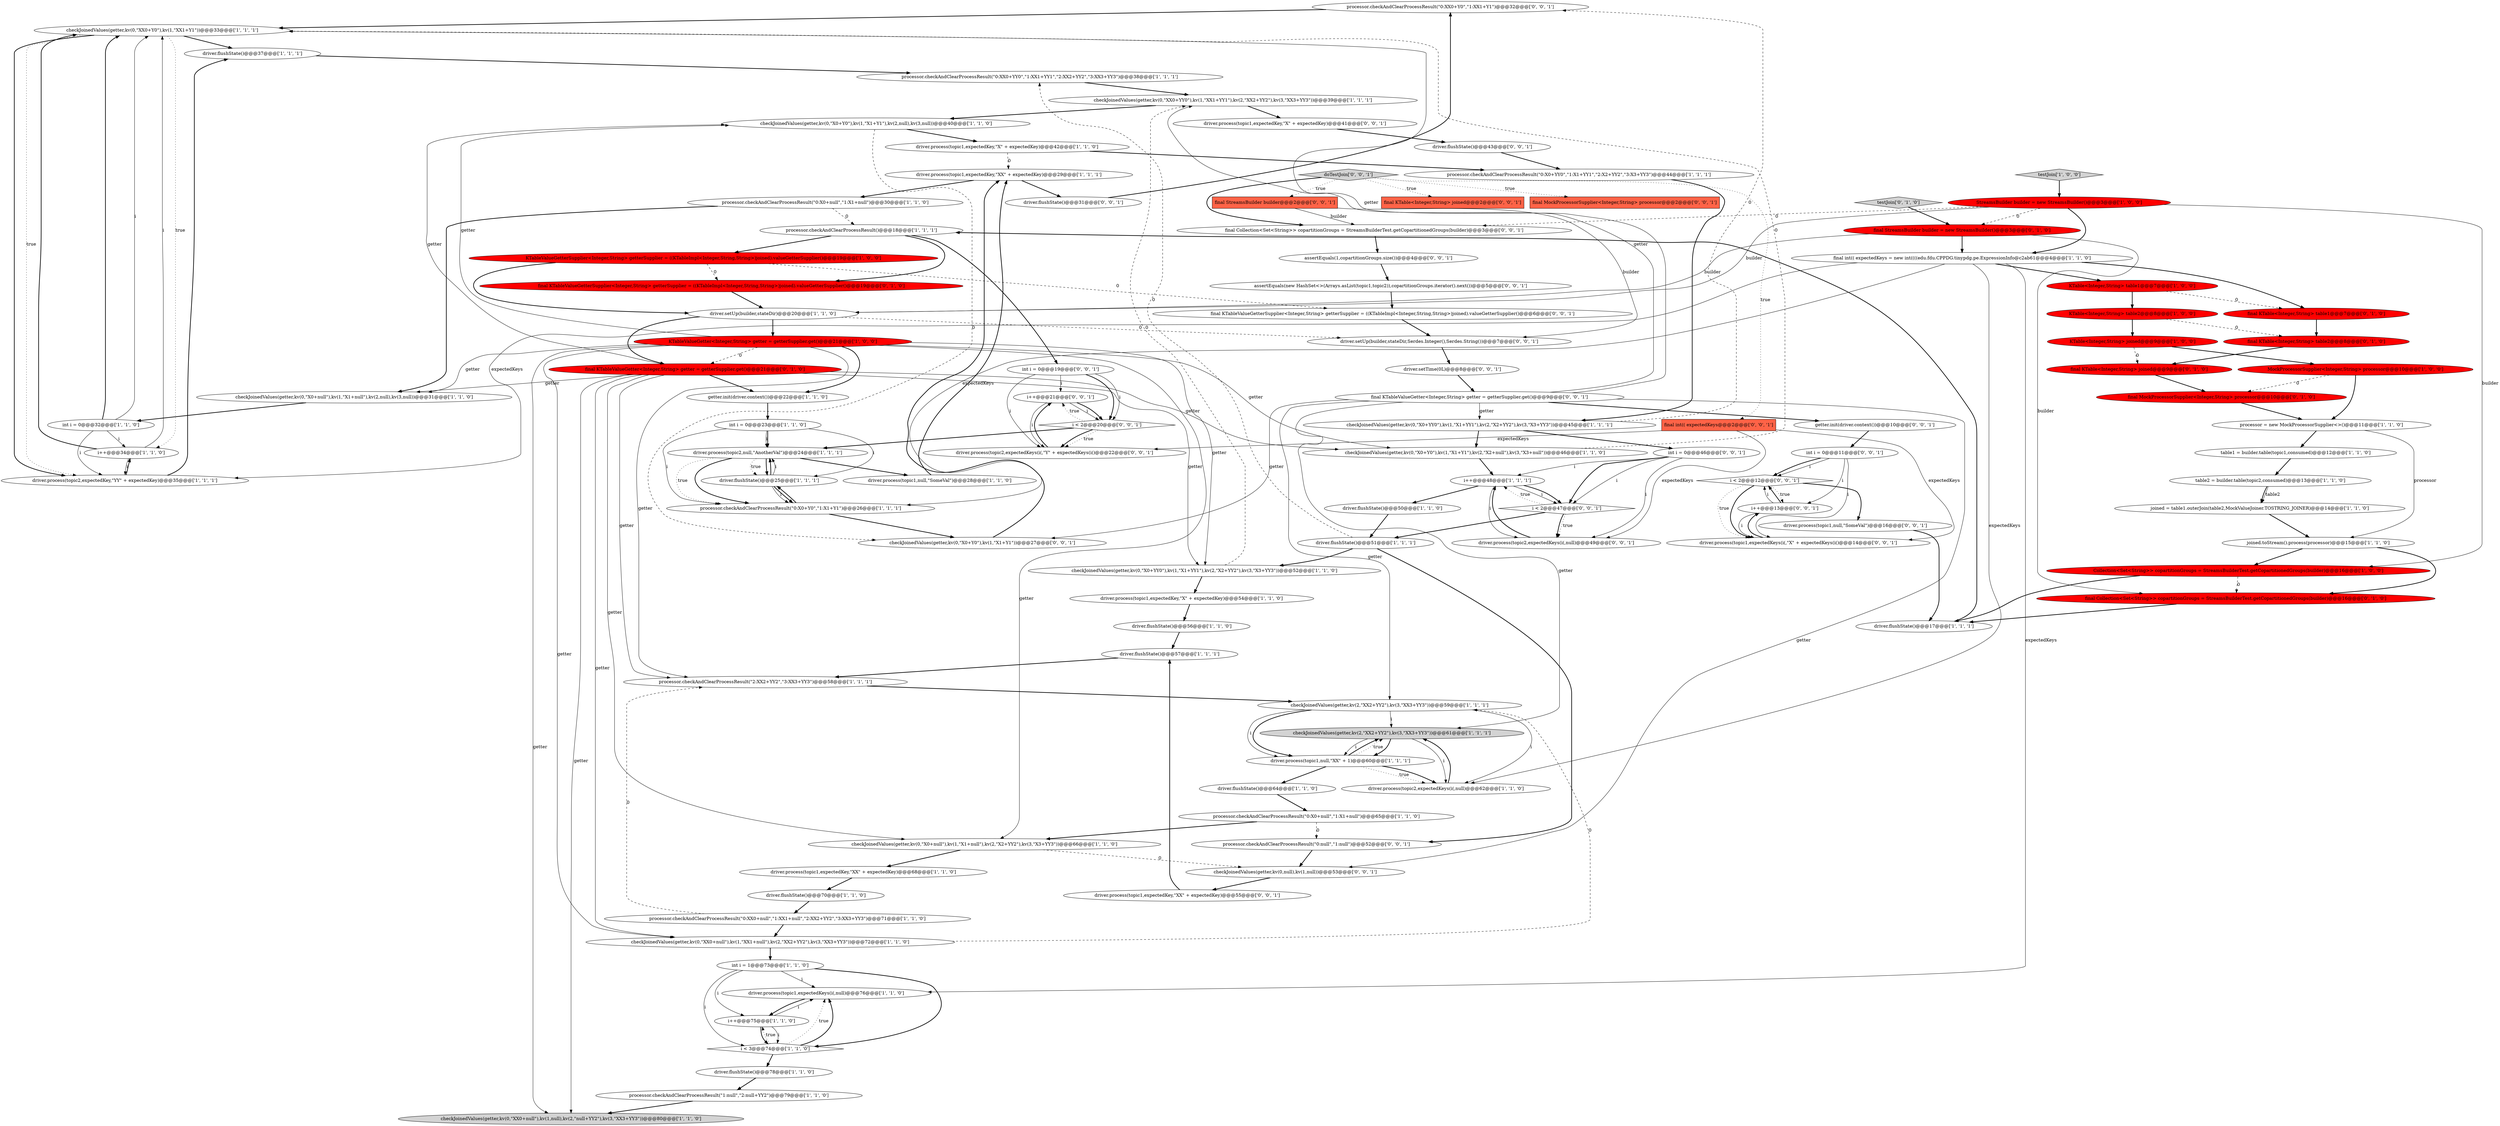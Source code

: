 digraph {
104 [style = filled, label = "processor.checkAndClearProcessResult(\"0:XX0+Y0\",\"1:XX1+Y1\")@@@32@@@['0', '0', '1']", fillcolor = white, shape = ellipse image = "AAA0AAABBB3BBB"];
105 [style = filled, label = "driver.process(topic1,expectedKey,\"X\" + expectedKey)@@@41@@@['0', '0', '1']", fillcolor = white, shape = ellipse image = "AAA0AAABBB3BBB"];
57 [style = filled, label = "KTableValueGetterSupplier<Integer,String> getterSupplier = ((KTableImpl<Integer,String,String>)joined).valueGetterSupplier()@@@19@@@['1', '0', '0']", fillcolor = red, shape = ellipse image = "AAA1AAABBB1BBB"];
71 [style = filled, label = "final KTable<Integer,String> joined@@@9@@@['0', '1', '0']", fillcolor = red, shape = ellipse image = "AAA1AAABBB2BBB"];
18 [style = filled, label = "checkJoinedValues(getter,kv(0,\"X0+null\"),kv(1,\"X1+null\"),kv(2,\"X2+YY2\"),kv(3,\"X3+YY3\"))@@@66@@@['1', '1', '0']", fillcolor = white, shape = ellipse image = "AAA0AAABBB1BBB"];
38 [style = filled, label = "checkJoinedValues(getter,kv(0,\"X0+YY0\"),kv(1,\"X1+YY1\"),kv(2,\"X2+YY2\"),kv(3,\"X3+YY3\"))@@@52@@@['1', '1', '0']", fillcolor = white, shape = ellipse image = "AAA0AAABBB1BBB"];
1 [style = filled, label = "driver.flushState()@@@78@@@['1', '1', '0']", fillcolor = white, shape = ellipse image = "AAA0AAABBB1BBB"];
50 [style = filled, label = "driver.flushState()@@@51@@@['1', '1', '1']", fillcolor = white, shape = ellipse image = "AAA0AAABBB1BBB"];
19 [style = filled, label = "checkJoinedValues(getter,kv(0,\"XX0+null\"),kv(1,\"XX1+null\"),kv(2,\"XX2+YY2\"),kv(3,\"XX3+YY3\"))@@@72@@@['1', '1', '0']", fillcolor = white, shape = ellipse image = "AAA0AAABBB1BBB"];
35 [style = filled, label = "driver.process(topic1,expectedKey,\"X\" + expectedKey)@@@42@@@['1', '1', '0']", fillcolor = white, shape = ellipse image = "AAA0AAABBB1BBB"];
43 [style = filled, label = "checkJoinedValues(getter,kv(2,\"XX2+YY2\"),kv(3,\"XX3+YY3\"))@@@61@@@['1', '1', '1']", fillcolor = lightgray, shape = ellipse image = "AAA0AAABBB1BBB"];
52 [style = filled, label = "driver.process(topic2,null,\"AnotherVal\")@@@24@@@['1', '1', '1']", fillcolor = white, shape = ellipse image = "AAA0AAABBB1BBB"];
61 [style = filled, label = "driver.process(topic1,null,\"SomeVal\")@@@28@@@['1', '1', '0']", fillcolor = white, shape = ellipse image = "AAA0AAABBB1BBB"];
99 [style = filled, label = "i < 2@@@12@@@['0', '0', '1']", fillcolor = white, shape = diamond image = "AAA0AAABBB3BBB"];
59 [style = filled, label = "KTable<Integer,String> table2@@@8@@@['1', '0', '0']", fillcolor = red, shape = ellipse image = "AAA1AAABBB1BBB"];
26 [style = filled, label = "driver.process(topic1,expectedKey,\"XX\" + expectedKey)@@@29@@@['1', '1', '1']", fillcolor = white, shape = ellipse image = "AAA0AAABBB1BBB"];
12 [style = filled, label = "table1 = builder.table(topic1,consumed)@@@12@@@['1', '1', '0']", fillcolor = white, shape = ellipse image = "AAA0AAABBB1BBB"];
106 [style = filled, label = "checkJoinedValues(getter,kv(0,null),kv(1,null))@@@53@@@['0', '0', '1']", fillcolor = white, shape = ellipse image = "AAA0AAABBB3BBB"];
101 [style = filled, label = "final StreamsBuilder builder@@@2@@@['0', '0', '1']", fillcolor = tomato, shape = box image = "AAA0AAABBB3BBB"];
45 [style = filled, label = "joined.toStream().process(processor)@@@15@@@['1', '1', '0']", fillcolor = white, shape = ellipse image = "AAA0AAABBB1BBB"];
76 [style = filled, label = "final Collection<Set<String>> copartitionGroups = StreamsBuilderTest.getCopartitionedGroups(builder)@@@3@@@['0', '0', '1']", fillcolor = white, shape = ellipse image = "AAA0AAABBB3BBB"];
87 [style = filled, label = "int i = 0@@@46@@@['0', '0', '1']", fillcolor = white, shape = ellipse image = "AAA0AAABBB3BBB"];
13 [style = filled, label = "checkJoinedValues(getter,kv(0,\"XX0+Y0\"),kv(1,\"XX1+Y1\"))@@@33@@@['1', '1', '1']", fillcolor = white, shape = ellipse image = "AAA0AAABBB1BBB"];
25 [style = filled, label = "driver.process(topic1,expectedKey,\"XX\" + expectedKey)@@@68@@@['1', '1', '0']", fillcolor = white, shape = ellipse image = "AAA0AAABBB1BBB"];
27 [style = filled, label = "checkJoinedValues(getter,kv(0,\"XX0+null\"),kv(1,null),kv(2,\"null+YY2\"),kv(3,\"XX3+YY3\"))@@@80@@@['1', '1', '0']", fillcolor = lightgray, shape = ellipse image = "AAA0AAABBB1BBB"];
41 [style = filled, label = "driver.flushState()@@@25@@@['1', '1', '1']", fillcolor = white, shape = ellipse image = "AAA0AAABBB1BBB"];
92 [style = filled, label = "i++@@@21@@@['0', '0', '1']", fillcolor = white, shape = ellipse image = "AAA0AAABBB3BBB"];
31 [style = filled, label = "driver.flushState()@@@17@@@['1', '1', '1']", fillcolor = white, shape = ellipse image = "AAA0AAABBB1BBB"];
93 [style = filled, label = "i++@@@13@@@['0', '0', '1']", fillcolor = white, shape = ellipse image = "AAA0AAABBB3BBB"];
89 [style = filled, label = "driver.setTime(0L)@@@8@@@['0', '0', '1']", fillcolor = white, shape = ellipse image = "AAA0AAABBB3BBB"];
49 [style = filled, label = "int i = 1@@@73@@@['1', '1', '0']", fillcolor = white, shape = ellipse image = "AAA0AAABBB1BBB"];
85 [style = filled, label = "i < 2@@@20@@@['0', '0', '1']", fillcolor = white, shape = diamond image = "AAA0AAABBB3BBB"];
14 [style = filled, label = "i++@@@48@@@['1', '1', '1']", fillcolor = white, shape = ellipse image = "AAA0AAABBB1BBB"];
98 [style = filled, label = "assertEquals(new HashSet<>(Arrays.asList(topic1,topic2)),copartitionGroups.iterator().next())@@@5@@@['0', '0', '1']", fillcolor = white, shape = ellipse image = "AAA0AAABBB3BBB"];
96 [style = filled, label = "driver.flushState()@@@43@@@['0', '0', '1']", fillcolor = white, shape = ellipse image = "AAA0AAABBB3BBB"];
20 [style = filled, label = "processor.checkAndClearProcessResult(\"0:X0+Y0\",\"1:X1+Y1\")@@@26@@@['1', '1', '1']", fillcolor = white, shape = ellipse image = "AAA0AAABBB1BBB"];
94 [style = filled, label = "driver.process(topic1,expectedKeys(i(,\"X\" + expectedKeys(i()@@@14@@@['0', '0', '1']", fillcolor = white, shape = ellipse image = "AAA0AAABBB3BBB"];
5 [style = filled, label = "processor = new MockProcessorSupplier<>()@@@11@@@['1', '1', '0']", fillcolor = white, shape = ellipse image = "AAA0AAABBB1BBB"];
6 [style = filled, label = "processor.checkAndClearProcessResult(\"0:X0+YY0\",\"1:X1+YY1\",\"2:X2+YY2\",\"3:X3+YY3\")@@@44@@@['1', '1', '1']", fillcolor = white, shape = ellipse image = "AAA0AAABBB1BBB"];
36 [style = filled, label = "getter.init(driver.context())@@@22@@@['1', '1', '0']", fillcolor = white, shape = ellipse image = "AAA0AAABBB1BBB"];
51 [style = filled, label = "driver.flushState()@@@37@@@['1', '1', '1']", fillcolor = white, shape = ellipse image = "AAA0AAABBB1BBB"];
15 [style = filled, label = "KTable<Integer,String> joined@@@9@@@['1', '0', '0']", fillcolor = red, shape = ellipse image = "AAA1AAABBB1BBB"];
10 [style = filled, label = "processor.checkAndClearProcessResult()@@@18@@@['1', '1', '1']", fillcolor = white, shape = ellipse image = "AAA0AAABBB1BBB"];
80 [style = filled, label = "assertEquals(1,copartitionGroups.size())@@@4@@@['0', '0', '1']", fillcolor = white, shape = ellipse image = "AAA0AAABBB3BBB"];
7 [style = filled, label = "driver.process(topic1,expectedKeys(i(,null)@@@76@@@['1', '1', '0']", fillcolor = white, shape = ellipse image = "AAA0AAABBB1BBB"];
34 [style = filled, label = "checkJoinedValues(getter,kv(2,\"XX2+YY2\"),kv(3,\"XX3+YY3\"))@@@59@@@['1', '1', '1']", fillcolor = white, shape = ellipse image = "AAA0AAABBB1BBB"];
65 [style = filled, label = "final KTableValueGetter<Integer,String> getter = getterSupplier.get()@@@21@@@['0', '1', '0']", fillcolor = red, shape = ellipse image = "AAA1AAABBB2BBB"];
64 [style = filled, label = "checkJoinedValues(getter,kv(0,\"X0+null\"),kv(1,\"X1+null\"),kv(2,null),kv(3,null))@@@31@@@['1', '1', '0']", fillcolor = white, shape = ellipse image = "AAA0AAABBB1BBB"];
24 [style = filled, label = "KTable<Integer,String> table1@@@7@@@['1', '0', '0']", fillcolor = red, shape = ellipse image = "AAA1AAABBB1BBB"];
58 [style = filled, label = "i++@@@75@@@['1', '1', '0']", fillcolor = white, shape = ellipse image = "AAA0AAABBB1BBB"];
95 [style = filled, label = "i < 2@@@47@@@['0', '0', '1']", fillcolor = white, shape = diamond image = "AAA0AAABBB3BBB"];
54 [style = filled, label = "table2 = builder.table(topic2,consumed)@@@13@@@['1', '1', '0']", fillcolor = white, shape = ellipse image = "AAA0AAABBB1BBB"];
90 [style = filled, label = "driver.process(topic1,expectedKey,\"XX\" + expectedKey)@@@55@@@['0', '0', '1']", fillcolor = white, shape = ellipse image = "AAA0AAABBB3BBB"];
68 [style = filled, label = "final Collection<Set<String>> copartitionGroups = StreamsBuilderTest.getCopartitionedGroups(builder)@@@16@@@['0', '1', '0']", fillcolor = red, shape = ellipse image = "AAA1AAABBB2BBB"];
9 [style = filled, label = "checkJoinedValues(getter,kv(0,\"XX0+YY0\"),kv(1,\"XX1+YY1\"),kv(2,\"XX2+YY2\"),kv(3,\"XX3+YY3\"))@@@39@@@['1', '1', '1']", fillcolor = white, shape = ellipse image = "AAA0AAABBB1BBB"];
46 [style = filled, label = "driver.process(topic1,null,\"XX\" + 1)@@@60@@@['1', '1', '1']", fillcolor = white, shape = ellipse image = "AAA0AAABBB1BBB"];
86 [style = filled, label = "driver.setUp(builder,stateDir,Serdes.Integer(),Serdes.String())@@@7@@@['0', '0', '1']", fillcolor = white, shape = ellipse image = "AAA0AAABBB3BBB"];
23 [style = filled, label = "driver.flushState()@@@57@@@['1', '1', '1']", fillcolor = white, shape = ellipse image = "AAA0AAABBB1BBB"];
69 [style = filled, label = "final StreamsBuilder builder = new StreamsBuilder()@@@3@@@['0', '1', '0']", fillcolor = red, shape = ellipse image = "AAA1AAABBB2BBB"];
3 [style = filled, label = "checkJoinedValues(getter,kv(0,\"X0+Y0\"),kv(1,\"X1+Y1\"),kv(2,\"X2+null\"),kv(3,\"X3+null\"))@@@46@@@['1', '1', '0']", fillcolor = white, shape = ellipse image = "AAA0AAABBB1BBB"];
22 [style = filled, label = "driver.process(topic1,expectedKey,\"X\" + expectedKey)@@@54@@@['1', '1', '0']", fillcolor = white, shape = ellipse image = "AAA0AAABBB1BBB"];
17 [style = filled, label = "processor.checkAndClearProcessResult(\"0:X0+null\",\"1:X1+null\")@@@65@@@['1', '1', '0']", fillcolor = white, shape = ellipse image = "AAA0AAABBB1BBB"];
91 [style = filled, label = "final KTableValueGetterSupplier<Integer,String> getterSupplier = ((KTableImpl<Integer,String,String>)joined).valueGetterSupplier()@@@6@@@['0', '0', '1']", fillcolor = white, shape = ellipse image = "AAA0AAABBB3BBB"];
72 [style = filled, label = "testJoin['0', '1', '0']", fillcolor = lightgray, shape = diamond image = "AAA0AAABBB2BBB"];
83 [style = filled, label = "final KTable<Integer,String> joined@@@2@@@['0', '0', '1']", fillcolor = tomato, shape = box image = "AAA0AAABBB3BBB"];
37 [style = filled, label = "checkJoinedValues(getter,kv(0,\"X0+Y0\"),kv(1,\"X1+Y1\"),kv(2,null),kv(3,null))@@@40@@@['1', '1', '0']", fillcolor = white, shape = ellipse image = "AAA0AAABBB1BBB"];
62 [style = filled, label = "driver.process(topic2,expectedKeys(i(,null)@@@62@@@['1', '1', '0']", fillcolor = white, shape = ellipse image = "AAA0AAABBB1BBB"];
74 [style = filled, label = "final MockProcessorSupplier<Integer,String> processor@@@2@@@['0', '0', '1']", fillcolor = tomato, shape = box image = "AAA0AAABBB3BBB"];
77 [style = filled, label = "final KTableValueGetter<Integer,String> getter = getterSupplier.get()@@@9@@@['0', '0', '1']", fillcolor = white, shape = ellipse image = "AAA0AAABBB3BBB"];
0 [style = filled, label = "processor.checkAndClearProcessResult(\"2:XX2+YY2\",\"3:XX3+YY3\")@@@58@@@['1', '1', '1']", fillcolor = white, shape = ellipse image = "AAA0AAABBB1BBB"];
2 [style = filled, label = "driver.process(topic2,expectedKey,\"YY\" + expectedKey)@@@35@@@['1', '1', '1']", fillcolor = white, shape = ellipse image = "AAA0AAABBB1BBB"];
28 [style = filled, label = "processor.checkAndClearProcessResult(\"0:XX0+YY0\",\"1:XX1+YY1\",\"2:XX2+YY2\",\"3:XX3+YY3\")@@@38@@@['1', '1', '1']", fillcolor = white, shape = ellipse image = "AAA0AAABBB1BBB"];
39 [style = filled, label = "testJoin['1', '0', '0']", fillcolor = lightgray, shape = diamond image = "AAA0AAABBB1BBB"];
53 [style = filled, label = "driver.flushState()@@@50@@@['1', '1', '0']", fillcolor = white, shape = ellipse image = "AAA0AAABBB1BBB"];
67 [style = filled, label = "final KTable<Integer,String> table1@@@7@@@['0', '1', '0']", fillcolor = red, shape = ellipse image = "AAA1AAABBB2BBB"];
21 [style = filled, label = "i < 3@@@74@@@['1', '1', '0']", fillcolor = white, shape = diamond image = "AAA0AAABBB1BBB"];
32 [style = filled, label = "int i = 0@@@32@@@['1', '1', '0']", fillcolor = white, shape = ellipse image = "AAA0AAABBB1BBB"];
48 [style = filled, label = "StreamsBuilder builder = new StreamsBuilder()@@@3@@@['1', '0', '0']", fillcolor = red, shape = ellipse image = "AAA1AAABBB1BBB"];
11 [style = filled, label = "int i = 0@@@23@@@['1', '1', '0']", fillcolor = white, shape = ellipse image = "AAA0AAABBB1BBB"];
73 [style = filled, label = "final KTable<Integer,String> table2@@@8@@@['0', '1', '0']", fillcolor = red, shape = ellipse image = "AAA1AAABBB2BBB"];
4 [style = filled, label = "driver.flushState()@@@64@@@['1', '1', '0']", fillcolor = white, shape = ellipse image = "AAA0AAABBB1BBB"];
97 [style = filled, label = "driver.process(topic1,null,\"SomeVal\")@@@16@@@['0', '0', '1']", fillcolor = white, shape = ellipse image = "AAA0AAABBB3BBB"];
102 [style = filled, label = "driver.process(topic2,expectedKeys(i(,\"Y\" + expectedKeys(i()@@@22@@@['0', '0', '1']", fillcolor = white, shape = ellipse image = "AAA0AAABBB3BBB"];
60 [style = filled, label = "processor.checkAndClearProcessResult(\"1:null\",\"2:null+YY2\")@@@79@@@['1', '1', '0']", fillcolor = white, shape = ellipse image = "AAA0AAABBB1BBB"];
78 [style = filled, label = "final int(( expectedKeys@@@2@@@['0', '0', '1']", fillcolor = tomato, shape = box image = "AAA0AAABBB3BBB"];
100 [style = filled, label = "int i = 0@@@19@@@['0', '0', '1']", fillcolor = white, shape = ellipse image = "AAA0AAABBB3BBB"];
47 [style = filled, label = "processor.checkAndClearProcessResult(\"0:XX0+null\",\"1:XX1+null\",\"2:XX2+YY2\",\"3:XX3+YY3\")@@@71@@@['1', '1', '0']", fillcolor = white, shape = ellipse image = "AAA0AAABBB1BBB"];
33 [style = filled, label = "KTableValueGetter<Integer,String> getter = getterSupplier.get()@@@21@@@['1', '0', '0']", fillcolor = red, shape = ellipse image = "AAA1AAABBB1BBB"];
88 [style = filled, label = "int i = 0@@@11@@@['0', '0', '1']", fillcolor = white, shape = ellipse image = "AAA0AAABBB3BBB"];
29 [style = filled, label = "driver.flushState()@@@70@@@['1', '1', '0']", fillcolor = white, shape = ellipse image = "AAA0AAABBB1BBB"];
66 [style = filled, label = "final KTableValueGetterSupplier<Integer,String> getterSupplier = ((KTableImpl<Integer,String,String>)joined).valueGetterSupplier()@@@19@@@['0', '1', '0']", fillcolor = red, shape = ellipse image = "AAA1AAABBB2BBB"];
103 [style = filled, label = "driver.flushState()@@@31@@@['0', '0', '1']", fillcolor = white, shape = ellipse image = "AAA0AAABBB3BBB"];
44 [style = filled, label = "final int(( expectedKeys = new int((((edu.fdu.CPPDG.tinypdg.pe.ExpressionInfo@c2ab61@@@4@@@['1', '1', '0']", fillcolor = white, shape = ellipse image = "AAA0AAABBB1BBB"];
75 [style = filled, label = "checkJoinedValues(getter,kv(0,\"X0+Y0\"),kv(1,\"X1+Y1\"))@@@27@@@['0', '0', '1']", fillcolor = white, shape = ellipse image = "AAA0AAABBB3BBB"];
8 [style = filled, label = "joined = table1.outerJoin(table2,MockValueJoiner.TOSTRING_JOINER)@@@14@@@['1', '1', '0']", fillcolor = white, shape = ellipse image = "AAA0AAABBB1BBB"];
82 [style = filled, label = "driver.process(topic2,expectedKeys(i(,null)@@@49@@@['0', '0', '1']", fillcolor = white, shape = ellipse image = "AAA0AAABBB3BBB"];
30 [style = filled, label = "MockProcessorSupplier<Integer,String> processor@@@10@@@['1', '0', '0']", fillcolor = red, shape = ellipse image = "AAA1AAABBB1BBB"];
40 [style = filled, label = "Collection<Set<String>> copartitionGroups = StreamsBuilderTest.getCopartitionedGroups(builder)@@@16@@@['1', '0', '0']", fillcolor = red, shape = ellipse image = "AAA1AAABBB1BBB"];
79 [style = filled, label = "getter.init(driver.context())@@@10@@@['0', '0', '1']", fillcolor = white, shape = ellipse image = "AAA0AAABBB3BBB"];
84 [style = filled, label = "doTestJoin['0', '0', '1']", fillcolor = lightgray, shape = diamond image = "AAA0AAABBB3BBB"];
81 [style = filled, label = "processor.checkAndClearProcessResult(\"0:null\",\"1:null\")@@@52@@@['0', '0', '1']", fillcolor = white, shape = ellipse image = "AAA0AAABBB3BBB"];
42 [style = filled, label = "processor.checkAndClearProcessResult(\"0:X0+null\",\"1:X1+null\")@@@30@@@['1', '1', '0']", fillcolor = white, shape = ellipse image = "AAA0AAABBB1BBB"];
63 [style = filled, label = "driver.flushState()@@@56@@@['1', '1', '0']", fillcolor = white, shape = ellipse image = "AAA0AAABBB1BBB"];
55 [style = filled, label = "driver.setUp(builder,stateDir)@@@20@@@['1', '1', '0']", fillcolor = white, shape = ellipse image = "AAA0AAABBB1BBB"];
16 [style = filled, label = "i++@@@34@@@['1', '1', '0']", fillcolor = white, shape = ellipse image = "AAA0AAABBB1BBB"];
70 [style = filled, label = "final MockProcessorSupplier<Integer,String> processor@@@10@@@['0', '1', '0']", fillcolor = red, shape = ellipse image = "AAA1AAABBB2BBB"];
56 [style = filled, label = "checkJoinedValues(getter,kv(0,\"X0+YY0\"),kv(1,\"X1+YY1\"),kv(2,\"X2+YY2\"),kv(3,\"X3+YY3\"))@@@45@@@['1', '1', '1']", fillcolor = white, shape = ellipse image = "AAA0AAABBB1BBB"];
100->92 [style = solid, label="i"];
58->21 [style = solid, label="i"];
71->70 [style = bold, label=""];
34->46 [style = bold, label=""];
10->66 [style = bold, label=""];
68->31 [style = bold, label=""];
77->13 [style = solid, label="getter"];
48->76 [style = dashed, label="0"];
46->62 [style = dotted, label="true"];
2->51 [style = bold, label=""];
17->81 [style = dashed, label="0"];
56->3 [style = bold, label=""];
80->98 [style = bold, label=""];
32->13 [style = solid, label="i"];
99->94 [style = bold, label=""];
33->19 [style = solid, label="getter"];
78->82 [style = solid, label="expectedKeys"];
92->85 [style = solid, label="i"];
28->9 [style = bold, label=""];
65->27 [style = solid, label="getter"];
11->20 [style = solid, label="i"];
25->29 [style = bold, label=""];
91->86 [style = bold, label=""];
41->20 [style = bold, label=""];
36->11 [style = bold, label=""];
9->37 [style = bold, label=""];
99->97 [style = bold, label=""];
93->99 [style = solid, label="i"];
13->51 [style = bold, label=""];
52->20 [style = dotted, label="true"];
103->104 [style = bold, label=""];
19->34 [style = dashed, label="0"];
87->82 [style = solid, label="i"];
45->68 [style = bold, label=""];
21->7 [style = dotted, label="true"];
21->1 [style = bold, label=""];
35->26 [style = dashed, label="0"];
22->63 [style = bold, label=""];
82->14 [style = bold, label=""];
65->64 [style = solid, label="getter"];
73->71 [style = bold, label=""];
40->31 [style = bold, label=""];
10->57 [style = bold, label=""];
44->2 [style = solid, label="expectedKeys"];
33->18 [style = solid, label="getter"];
12->54 [style = bold, label=""];
79->88 [style = bold, label=""];
26->103 [style = bold, label=""];
33->0 [style = solid, label="getter"];
33->65 [style = dashed, label="0"];
14->82 [style = solid, label="i"];
29->47 [style = bold, label=""];
2->16 [style = bold, label=""];
21->58 [style = dotted, label="true"];
26->42 [style = bold, label=""];
24->59 [style = bold, label=""];
61->26 [style = bold, label=""];
98->91 [style = bold, label=""];
51->28 [style = bold, label=""];
69->55 [style = solid, label="builder"];
16->2 [style = solid, label="i"];
88->93 [style = solid, label="i"];
49->21 [style = solid, label="i"];
57->55 [style = bold, label=""];
92->85 [style = bold, label=""];
33->27 [style = solid, label="getter"];
76->80 [style = bold, label=""];
95->14 [style = dotted, label="true"];
43->62 [style = solid, label="i"];
48->44 [style = bold, label=""];
42->10 [style = dashed, label="0"];
67->73 [style = bold, label=""];
87->95 [style = bold, label=""];
33->38 [style = solid, label="getter"];
43->46 [style = bold, label=""];
20->75 [style = bold, label=""];
14->95 [style = solid, label="i"];
77->106 [style = solid, label="getter"];
0->34 [style = bold, label=""];
90->23 [style = bold, label=""];
86->89 [style = bold, label=""];
55->65 [style = bold, label=""];
20->41 [style = bold, label=""];
62->43 [style = bold, label=""];
84->101 [style = dotted, label="true"];
57->66 [style = dashed, label="0"];
46->4 [style = bold, label=""];
70->5 [style = bold, label=""];
65->37 [style = solid, label="getter"];
78->94 [style = solid, label="expectedKeys"];
77->9 [style = solid, label="getter"];
100->85 [style = bold, label=""];
33->36 [style = bold, label=""];
18->25 [style = bold, label=""];
21->7 [style = bold, label=""];
49->7 [style = solid, label="i"];
33->64 [style = solid, label="getter"];
52->41 [style = dotted, label="true"];
41->20 [style = solid, label="i"];
101->76 [style = solid, label="builder"];
10->100 [style = bold, label=""];
37->75 [style = dashed, label="0"];
46->43 [style = bold, label=""];
34->62 [style = solid, label="i"];
58->7 [style = solid, label="i"];
100->85 [style = solid, label="i"];
13->16 [style = dotted, label="true"];
33->3 [style = solid, label="getter"];
16->13 [style = bold, label=""];
84->83 [style = dotted, label="true"];
105->96 [style = bold, label=""];
72->69 [style = bold, label=""];
4->17 [style = bold, label=""];
77->56 [style = solid, label="getter"];
52->61 [style = bold, label=""];
56->104 [style = dashed, label="0"];
65->19 [style = solid, label="getter"];
84->74 [style = dotted, label="true"];
52->41 [style = bold, label=""];
102->92 [style = bold, label=""];
57->91 [style = dashed, label="0"];
33->37 [style = solid, label="getter"];
75->26 [style = bold, label=""];
44->67 [style = bold, label=""];
77->34 [style = solid, label="getter"];
92->102 [style = solid, label="i"];
3->13 [style = dashed, label="0"];
77->43 [style = solid, label="getter"];
23->0 [style = bold, label=""];
11->41 [style = solid, label="i"];
88->99 [style = solid, label="i"];
53->50 [style = bold, label=""];
81->106 [style = bold, label=""];
30->70 [style = dashed, label="0"];
13->2 [style = dotted, label="true"];
48->55 [style = solid, label="builder"];
54->8 [style = bold, label=""];
6->56 [style = bold, label=""];
44->7 [style = solid, label="expectedKeys"];
84->78 [style = dotted, label="true"];
66->55 [style = bold, label=""];
30->5 [style = bold, label=""];
31->10 [style = bold, label=""];
50->81 [style = bold, label=""];
11->52 [style = solid, label="i"];
93->94 [style = solid, label="i"];
8->45 [style = bold, label=""];
59->73 [style = dashed, label="0"];
95->82 [style = bold, label=""];
89->77 [style = bold, label=""];
77->75 [style = solid, label="getter"];
84->76 [style = bold, label=""];
104->13 [style = bold, label=""];
42->64 [style = bold, label=""];
37->35 [style = bold, label=""];
44->24 [style = bold, label=""];
38->9 [style = dashed, label="0"];
14->53 [style = bold, label=""];
64->32 [style = bold, label=""];
44->20 [style = solid, label="expectedKeys"];
43->46 [style = solid, label="i"];
100->102 [style = solid, label="i"];
95->50 [style = bold, label=""];
60->27 [style = bold, label=""];
45->40 [style = bold, label=""];
1->60 [style = bold, label=""];
13->2 [style = bold, label=""];
44->62 [style = solid, label="expectedKeys"];
95->82 [style = dotted, label="true"];
34->46 [style = solid, label="i"];
40->68 [style = dashed, label="0"];
54->8 [style = solid, label="table2"];
99->93 [style = dotted, label="true"];
39->48 [style = bold, label=""];
32->16 [style = solid, label="i"];
69->68 [style = solid, label="builder"];
7->58 [style = bold, label=""];
65->18 [style = solid, label="getter"];
88->99 [style = bold, label=""];
35->6 [style = bold, label=""];
65->38 [style = solid, label="getter"];
48->69 [style = dashed, label="0"];
59->15 [style = bold, label=""];
48->40 [style = solid, label="builder"];
94->93 [style = bold, label=""];
3->14 [style = bold, label=""];
32->2 [style = solid, label="i"];
65->3 [style = solid, label="getter"];
15->71 [style = dashed, label="0"];
47->0 [style = dashed, label="0"];
15->30 [style = bold, label=""];
11->52 [style = bold, label=""];
85->102 [style = dotted, label="true"];
87->95 [style = solid, label="i"];
49->21 [style = bold, label=""];
69->44 [style = bold, label=""];
101->86 [style = solid, label="builder"];
52->20 [style = bold, label=""];
77->79 [style = bold, label=""];
41->52 [style = bold, label=""];
106->90 [style = bold, label=""];
49->58 [style = solid, label="i"];
50->28 [style = dashed, label="0"];
65->36 [style = bold, label=""];
78->102 [style = solid, label="expectedKeys"];
97->31 [style = bold, label=""];
9->105 [style = bold, label=""];
85->52 [style = bold, label=""];
50->38 [style = bold, label=""];
87->14 [style = solid, label="i"];
5->12 [style = bold, label=""];
41->52 [style = solid, label="i"];
19->49 [style = bold, label=""];
96->6 [style = bold, label=""];
99->94 [style = dotted, label="true"];
85->92 [style = dotted, label="true"];
14->95 [style = bold, label=""];
47->19 [style = bold, label=""];
63->23 [style = bold, label=""];
58->21 [style = bold, label=""];
16->13 [style = solid, label="i"];
85->102 [style = bold, label=""];
55->86 [style = dashed, label="0"];
32->13 [style = bold, label=""];
38->22 [style = bold, label=""];
34->43 [style = solid, label="i"];
46->43 [style = dotted, label="true"];
46->62 [style = bold, label=""];
65->0 [style = solid, label="getter"];
93->99 [style = bold, label=""];
18->106 [style = dashed, label="0"];
55->33 [style = bold, label=""];
17->18 [style = bold, label=""];
24->67 [style = dashed, label="0"];
56->87 [style = bold, label=""];
5->45 [style = solid, label="processor"];
88->94 [style = solid, label="i"];
}
